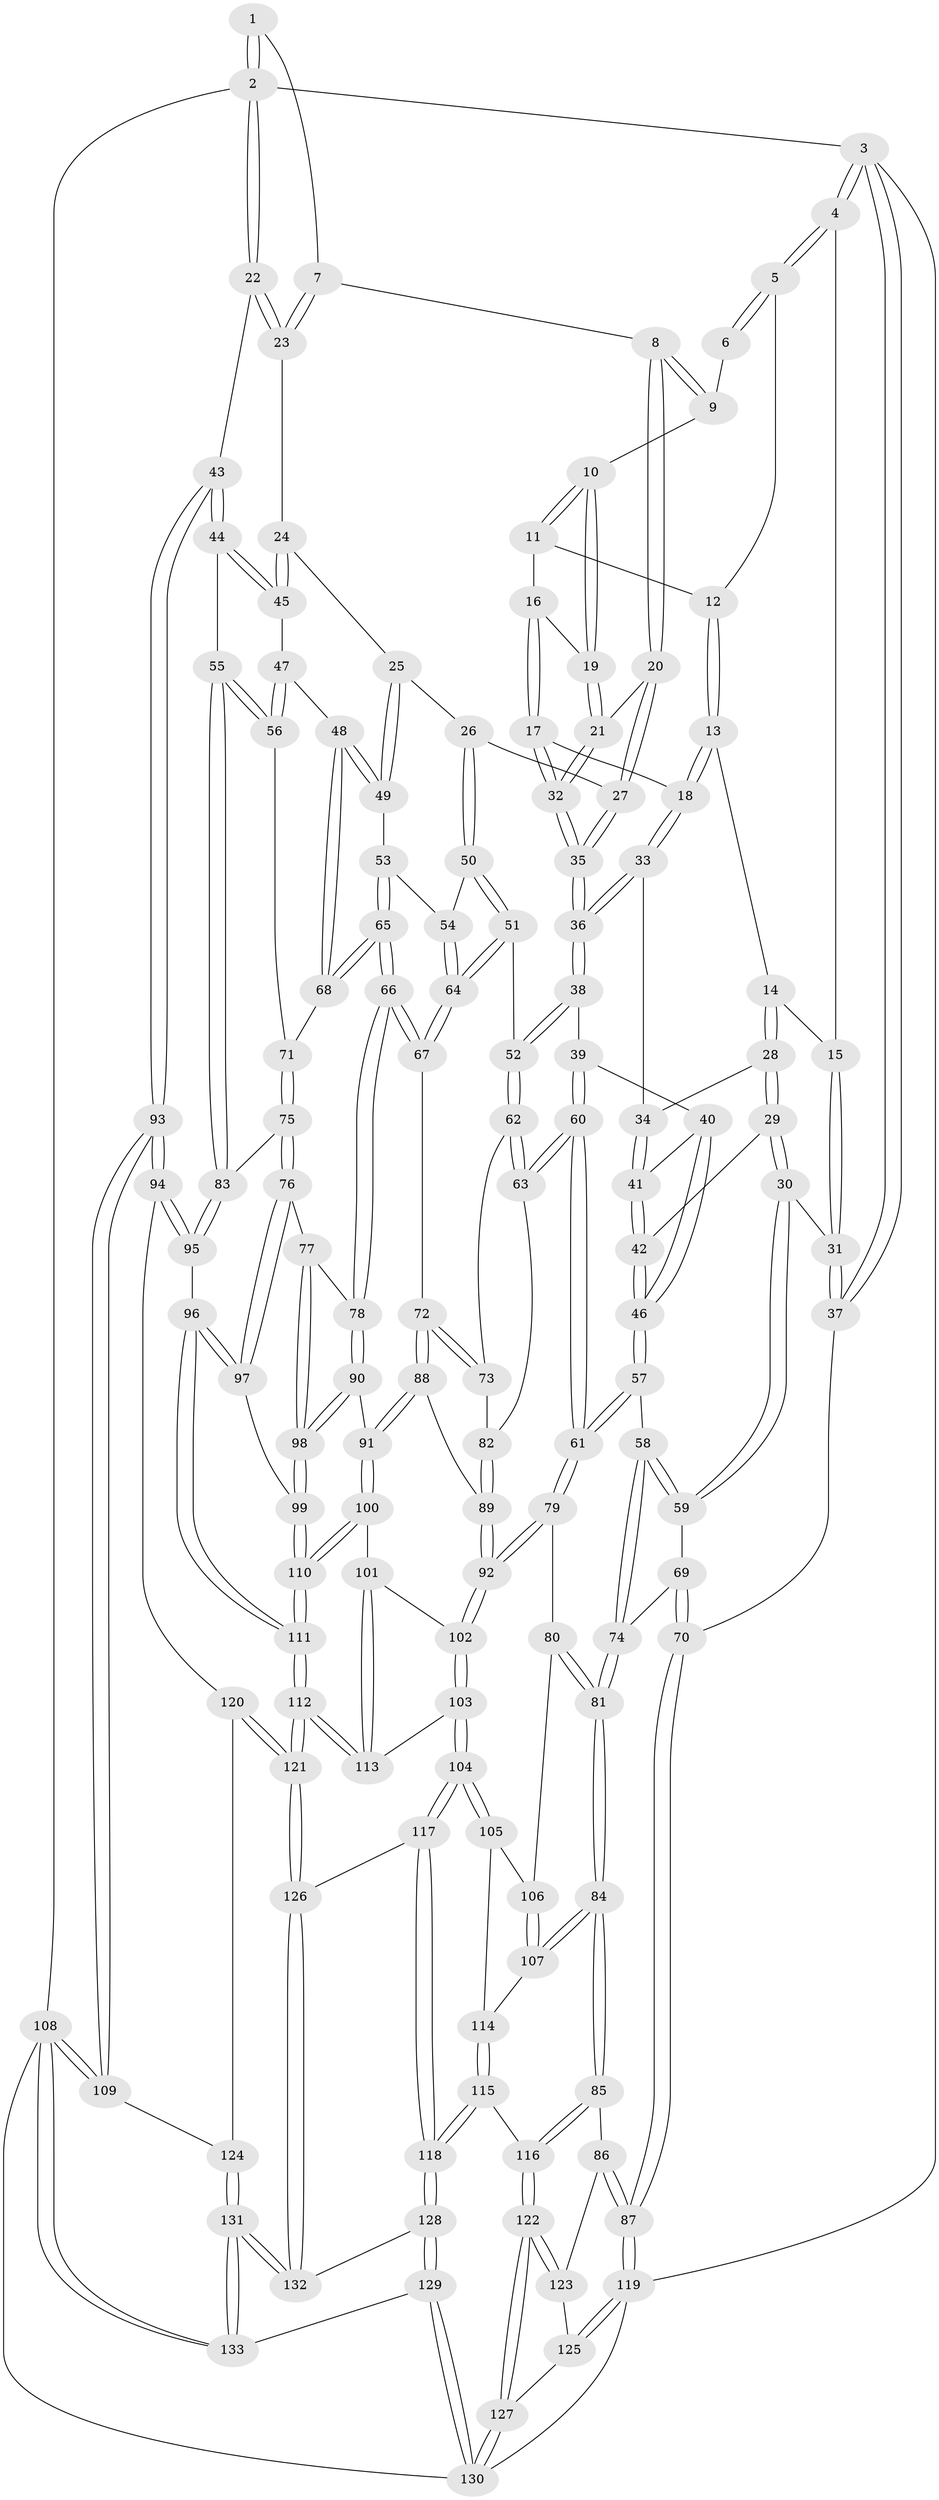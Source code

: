 // coarse degree distribution, {4: 0.49382716049382713, 6: 0.09876543209876543, 5: 0.30864197530864196, 2: 0.012345679012345678, 3: 0.07407407407407407, 7: 0.012345679012345678}
// Generated by graph-tools (version 1.1) at 2025/42/03/06/25 10:42:26]
// undirected, 133 vertices, 329 edges
graph export_dot {
graph [start="1"]
  node [color=gray90,style=filled];
  1 [pos="+0.8633474897542496+0"];
  2 [pos="+1+0"];
  3 [pos="+0+0"];
  4 [pos="+0+0"];
  5 [pos="+0.3591831885179556+0"];
  6 [pos="+0.6708004523656851+0"];
  7 [pos="+0.8623141519248188+0.10203145982014714"];
  8 [pos="+0.7807982682030352+0.1028989069745208"];
  9 [pos="+0.6736304434508003+0"];
  10 [pos="+0.6269065718455652+0.084658729874439"];
  11 [pos="+0.49787076086493154+0.04781605981911053"];
  12 [pos="+0.3597662042826978+0"];
  13 [pos="+0.31837361942163395+0.07343938113666434"];
  14 [pos="+0.16842653068903532+0.13634663918752385"];
  15 [pos="+0.0768689071011131+0.09856843981675877"];
  16 [pos="+0.5097977432986384+0.09533226032366424"];
  17 [pos="+0.4874227605896715+0.17941094947709024"];
  18 [pos="+0.3204674660115834+0.07942997911125667"];
  19 [pos="+0.6321472738675789+0.13027954627506802"];
  20 [pos="+0.7080736745610854+0.1835368443655973"];
  21 [pos="+0.6327929324067076+0.1319858363518394"];
  22 [pos="+1+0.04713212883909801"];
  23 [pos="+0.9495407312175087+0.14583153610010374"];
  24 [pos="+0.8744601098494709+0.2549906519945494"];
  25 [pos="+0.7553489574045846+0.2549728340628394"];
  26 [pos="+0.7234433953152368+0.24322260323858294"];
  27 [pos="+0.7117055212156562+0.20793455969632532"];
  28 [pos="+0.16834483527199492+0.2353794281819991"];
  29 [pos="+0.15080873908143114+0.2843513680519872"];
  30 [pos="+0.07985721592390074+0.30666085366623314"];
  31 [pos="+0.025589154096933693+0.2967917039120833"];
  32 [pos="+0.5045422724277691+0.2122505211281455"];
  33 [pos="+0.3192665153599257+0.16261207265984298"];
  34 [pos="+0.31409316529610515+0.18682507505207888"];
  35 [pos="+0.499055400393539+0.25995665157283615"];
  36 [pos="+0.49748281047408804+0.2650502982257077"];
  37 [pos="+0+0.3609586113862548"];
  38 [pos="+0.4940117261802419+0.2934472147008663"];
  39 [pos="+0.4597919777809868+0.30903383020376984"];
  40 [pos="+0.3682483751930083+0.28468996817095876"];
  41 [pos="+0.3172209605353827+0.24190362752319639"];
  42 [pos="+0.23211054999274625+0.3215580599458432"];
  43 [pos="+1+0.41287851666774633"];
  44 [pos="+1+0.4250512435429203"];
  45 [pos="+0.8924361108311616+0.3028158688864947"];
  46 [pos="+0.28081649738124925+0.43497415050462457"];
  47 [pos="+0.8680506266891223+0.3478408668628973"];
  48 [pos="+0.8330732084074269+0.3848725195134702"];
  49 [pos="+0.8053701676757165+0.3741237248272391"];
  50 [pos="+0.6902236018967377+0.2937392999880783"];
  51 [pos="+0.6088058537682601+0.3607080930343809"];
  52 [pos="+0.56132792577073+0.34844002961946596"];
  53 [pos="+0.7690692903502139+0.38957027454921667"];
  54 [pos="+0.7455755359256109+0.38407524908077517"];
  55 [pos="+1+0.46564619825758974"];
  56 [pos="+0.9722065906352224+0.4631123173087317"];
  57 [pos="+0.2813811323750596+0.43800097185632303"];
  58 [pos="+0.2184661859713725+0.4495188756119317"];
  59 [pos="+0.12913023199591311+0.4222800322176172"];
  60 [pos="+0.36120862304726814+0.48402149186037136"];
  61 [pos="+0.34047816836486894+0.49102061770034366"];
  62 [pos="+0.508420143045245+0.44740805919084276"];
  63 [pos="+0.367591779053222+0.48516008023821333"];
  64 [pos="+0.6570761322053168+0.4704153145955925"];
  65 [pos="+0.7604463138674792+0.48779376331733293"];
  66 [pos="+0.7302036452403116+0.5138685398507633"];
  67 [pos="+0.657777684257143+0.4740885543236959"];
  68 [pos="+0.8509625872809706+0.44789414601590755"];
  69 [pos="+0.09748392567836685+0.4649829088042789"];
  70 [pos="+0+0.5427407133908373"];
  71 [pos="+0.8905196606150251+0.46789682198842153"];
  72 [pos="+0.5954060046514785+0.5241709392889855"];
  73 [pos="+0.5540007171772309+0.5092629009841154"];
  74 [pos="+0.14423413787592812+0.5354029886464367"];
  75 [pos="+0.8356582430629027+0.5933050740189995"];
  76 [pos="+0.8252142270110072+0.5971252640403601"];
  77 [pos="+0.7777727768864581+0.588685369254012"];
  78 [pos="+0.7525948386666191+0.5726561211273812"];
  79 [pos="+0.324573617112108+0.5525973861956632"];
  80 [pos="+0.2933150086005215+0.5897691978934625"];
  81 [pos="+0.13124290059855961+0.6205189396082474"];
  82 [pos="+0.4639146505228568+0.5381484231582186"];
  83 [pos="+0.9281183942915973+0.6072067811054364"];
  84 [pos="+0.04959441563033253+0.6858698546142877"];
  85 [pos="+0.008086490045555639+0.6961276729135399"];
  86 [pos="+0+0.6956675555348695"];
  87 [pos="+0+0.6584974307640944"];
  88 [pos="+0.5798039453976563+0.6083785621312613"];
  89 [pos="+0.5032186082673329+0.6123023486975934"];
  90 [pos="+0.6579141368848894+0.6530608784917536"];
  91 [pos="+0.6149484201739837+0.6594120023550578"];
  92 [pos="+0.44724275517164624+0.6699827771757552"];
  93 [pos="+1+0.7881977224044301"];
  94 [pos="+0.9994874330235339+0.7573652227900549"];
  95 [pos="+0.9968764447795685+0.7555931318406889"];
  96 [pos="+0.9330515334474088+0.7454086422123186"];
  97 [pos="+0.8488607489674991+0.7052757491222059"];
  98 [pos="+0.7546101516281264+0.7417458511480804"];
  99 [pos="+0.7554532138385883+0.7439053373526059"];
  100 [pos="+0.6112413158346257+0.6696582964470906"];
  101 [pos="+0.6070958332027979+0.677616487890675"];
  102 [pos="+0.4482764861232128+0.7342341871594914"];
  103 [pos="+0.419043426304563+0.815731960732877"];
  104 [pos="+0.41055399416790844+0.8257120190200523"];
  105 [pos="+0.313712859019928+0.7005611615405878"];
  106 [pos="+0.29608174451769415+0.632317020651017"];
  107 [pos="+0.1884964931101072+0.7454583596827857"];
  108 [pos="+1+1"];
  109 [pos="+1+0.8192307652682519"];
  110 [pos="+0.740600446065048+0.8091221488044825"];
  111 [pos="+0.7375008025478996+0.8359664973389292"];
  112 [pos="+0.719474438910138+0.885592111424327"];
  113 [pos="+0.6033360631378664+0.780198819144569"];
  114 [pos="+0.19994657933037174+0.7534994109483741"];
  115 [pos="+0.28506898073187237+0.8759047007511354"];
  116 [pos="+0.15071536074510994+0.8787220261897297"];
  117 [pos="+0.3908768752552282+0.8878788105339561"];
  118 [pos="+0.36784877596882887+0.919426250165009"];
  119 [pos="+0+0.9560894989100801"];
  120 [pos="+0.9191886087195749+0.8507065763562631"];
  121 [pos="+0.7213774949461057+0.9039599884059849"];
  122 [pos="+0.10475029595939159+0.9477443924226533"];
  123 [pos="+0.04478887254788806+0.8905950064683399"];
  124 [pos="+0.9314278524089133+0.9532820297259876"];
  125 [pos="+0+0.9535239362414004"];
  126 [pos="+0.7198010016079168+0.9107073944937565"];
  127 [pos="+0.10313060541790846+1"];
  128 [pos="+0.36634152721026536+0.9479103376064499"];
  129 [pos="+0.3291837627206813+1"];
  130 [pos="+0.20637561609106134+1"];
  131 [pos="+0.7849456290093421+1"];
  132 [pos="+0.7313761420385199+0.9980878543380279"];
  133 [pos="+0.7857843538515169+1"];
  1 -- 2;
  1 -- 2;
  1 -- 7;
  2 -- 3;
  2 -- 22;
  2 -- 22;
  2 -- 108;
  3 -- 4;
  3 -- 4;
  3 -- 37;
  3 -- 37;
  3 -- 119;
  4 -- 5;
  4 -- 5;
  4 -- 15;
  5 -- 6;
  5 -- 6;
  5 -- 12;
  6 -- 9;
  7 -- 8;
  7 -- 23;
  7 -- 23;
  8 -- 9;
  8 -- 9;
  8 -- 20;
  8 -- 20;
  9 -- 10;
  10 -- 11;
  10 -- 11;
  10 -- 19;
  10 -- 19;
  11 -- 12;
  11 -- 16;
  12 -- 13;
  12 -- 13;
  13 -- 14;
  13 -- 18;
  13 -- 18;
  14 -- 15;
  14 -- 28;
  14 -- 28;
  15 -- 31;
  15 -- 31;
  16 -- 17;
  16 -- 17;
  16 -- 19;
  17 -- 18;
  17 -- 32;
  17 -- 32;
  18 -- 33;
  18 -- 33;
  19 -- 21;
  19 -- 21;
  20 -- 21;
  20 -- 27;
  20 -- 27;
  21 -- 32;
  21 -- 32;
  22 -- 23;
  22 -- 23;
  22 -- 43;
  23 -- 24;
  24 -- 25;
  24 -- 45;
  24 -- 45;
  25 -- 26;
  25 -- 49;
  25 -- 49;
  26 -- 27;
  26 -- 50;
  26 -- 50;
  27 -- 35;
  27 -- 35;
  28 -- 29;
  28 -- 29;
  28 -- 34;
  29 -- 30;
  29 -- 30;
  29 -- 42;
  30 -- 31;
  30 -- 59;
  30 -- 59;
  31 -- 37;
  31 -- 37;
  32 -- 35;
  32 -- 35;
  33 -- 34;
  33 -- 36;
  33 -- 36;
  34 -- 41;
  34 -- 41;
  35 -- 36;
  35 -- 36;
  36 -- 38;
  36 -- 38;
  37 -- 70;
  38 -- 39;
  38 -- 52;
  38 -- 52;
  39 -- 40;
  39 -- 60;
  39 -- 60;
  40 -- 41;
  40 -- 46;
  40 -- 46;
  41 -- 42;
  41 -- 42;
  42 -- 46;
  42 -- 46;
  43 -- 44;
  43 -- 44;
  43 -- 93;
  43 -- 93;
  44 -- 45;
  44 -- 45;
  44 -- 55;
  45 -- 47;
  46 -- 57;
  46 -- 57;
  47 -- 48;
  47 -- 56;
  47 -- 56;
  48 -- 49;
  48 -- 49;
  48 -- 68;
  48 -- 68;
  49 -- 53;
  50 -- 51;
  50 -- 51;
  50 -- 54;
  51 -- 52;
  51 -- 64;
  51 -- 64;
  52 -- 62;
  52 -- 62;
  53 -- 54;
  53 -- 65;
  53 -- 65;
  54 -- 64;
  54 -- 64;
  55 -- 56;
  55 -- 56;
  55 -- 83;
  55 -- 83;
  56 -- 71;
  57 -- 58;
  57 -- 61;
  57 -- 61;
  58 -- 59;
  58 -- 59;
  58 -- 74;
  58 -- 74;
  59 -- 69;
  60 -- 61;
  60 -- 61;
  60 -- 63;
  60 -- 63;
  61 -- 79;
  61 -- 79;
  62 -- 63;
  62 -- 63;
  62 -- 73;
  63 -- 82;
  64 -- 67;
  64 -- 67;
  65 -- 66;
  65 -- 66;
  65 -- 68;
  65 -- 68;
  66 -- 67;
  66 -- 67;
  66 -- 78;
  66 -- 78;
  67 -- 72;
  68 -- 71;
  69 -- 70;
  69 -- 70;
  69 -- 74;
  70 -- 87;
  70 -- 87;
  71 -- 75;
  71 -- 75;
  72 -- 73;
  72 -- 73;
  72 -- 88;
  72 -- 88;
  73 -- 82;
  74 -- 81;
  74 -- 81;
  75 -- 76;
  75 -- 76;
  75 -- 83;
  76 -- 77;
  76 -- 97;
  76 -- 97;
  77 -- 78;
  77 -- 98;
  77 -- 98;
  78 -- 90;
  78 -- 90;
  79 -- 80;
  79 -- 92;
  79 -- 92;
  80 -- 81;
  80 -- 81;
  80 -- 106;
  81 -- 84;
  81 -- 84;
  82 -- 89;
  82 -- 89;
  83 -- 95;
  83 -- 95;
  84 -- 85;
  84 -- 85;
  84 -- 107;
  84 -- 107;
  85 -- 86;
  85 -- 116;
  85 -- 116;
  86 -- 87;
  86 -- 87;
  86 -- 123;
  87 -- 119;
  87 -- 119;
  88 -- 89;
  88 -- 91;
  88 -- 91;
  89 -- 92;
  89 -- 92;
  90 -- 91;
  90 -- 98;
  90 -- 98;
  91 -- 100;
  91 -- 100;
  92 -- 102;
  92 -- 102;
  93 -- 94;
  93 -- 94;
  93 -- 109;
  93 -- 109;
  94 -- 95;
  94 -- 95;
  94 -- 120;
  95 -- 96;
  96 -- 97;
  96 -- 97;
  96 -- 111;
  96 -- 111;
  97 -- 99;
  98 -- 99;
  98 -- 99;
  99 -- 110;
  99 -- 110;
  100 -- 101;
  100 -- 110;
  100 -- 110;
  101 -- 102;
  101 -- 113;
  101 -- 113;
  102 -- 103;
  102 -- 103;
  103 -- 104;
  103 -- 104;
  103 -- 113;
  104 -- 105;
  104 -- 105;
  104 -- 117;
  104 -- 117;
  105 -- 106;
  105 -- 114;
  106 -- 107;
  106 -- 107;
  107 -- 114;
  108 -- 109;
  108 -- 109;
  108 -- 133;
  108 -- 133;
  108 -- 130;
  109 -- 124;
  110 -- 111;
  110 -- 111;
  111 -- 112;
  111 -- 112;
  112 -- 113;
  112 -- 113;
  112 -- 121;
  112 -- 121;
  114 -- 115;
  114 -- 115;
  115 -- 116;
  115 -- 118;
  115 -- 118;
  116 -- 122;
  116 -- 122;
  117 -- 118;
  117 -- 118;
  117 -- 126;
  118 -- 128;
  118 -- 128;
  119 -- 125;
  119 -- 125;
  119 -- 130;
  120 -- 121;
  120 -- 121;
  120 -- 124;
  121 -- 126;
  121 -- 126;
  122 -- 123;
  122 -- 123;
  122 -- 127;
  122 -- 127;
  123 -- 125;
  124 -- 131;
  124 -- 131;
  125 -- 127;
  126 -- 132;
  126 -- 132;
  127 -- 130;
  127 -- 130;
  128 -- 129;
  128 -- 129;
  128 -- 132;
  129 -- 130;
  129 -- 130;
  129 -- 133;
  131 -- 132;
  131 -- 132;
  131 -- 133;
  131 -- 133;
}

